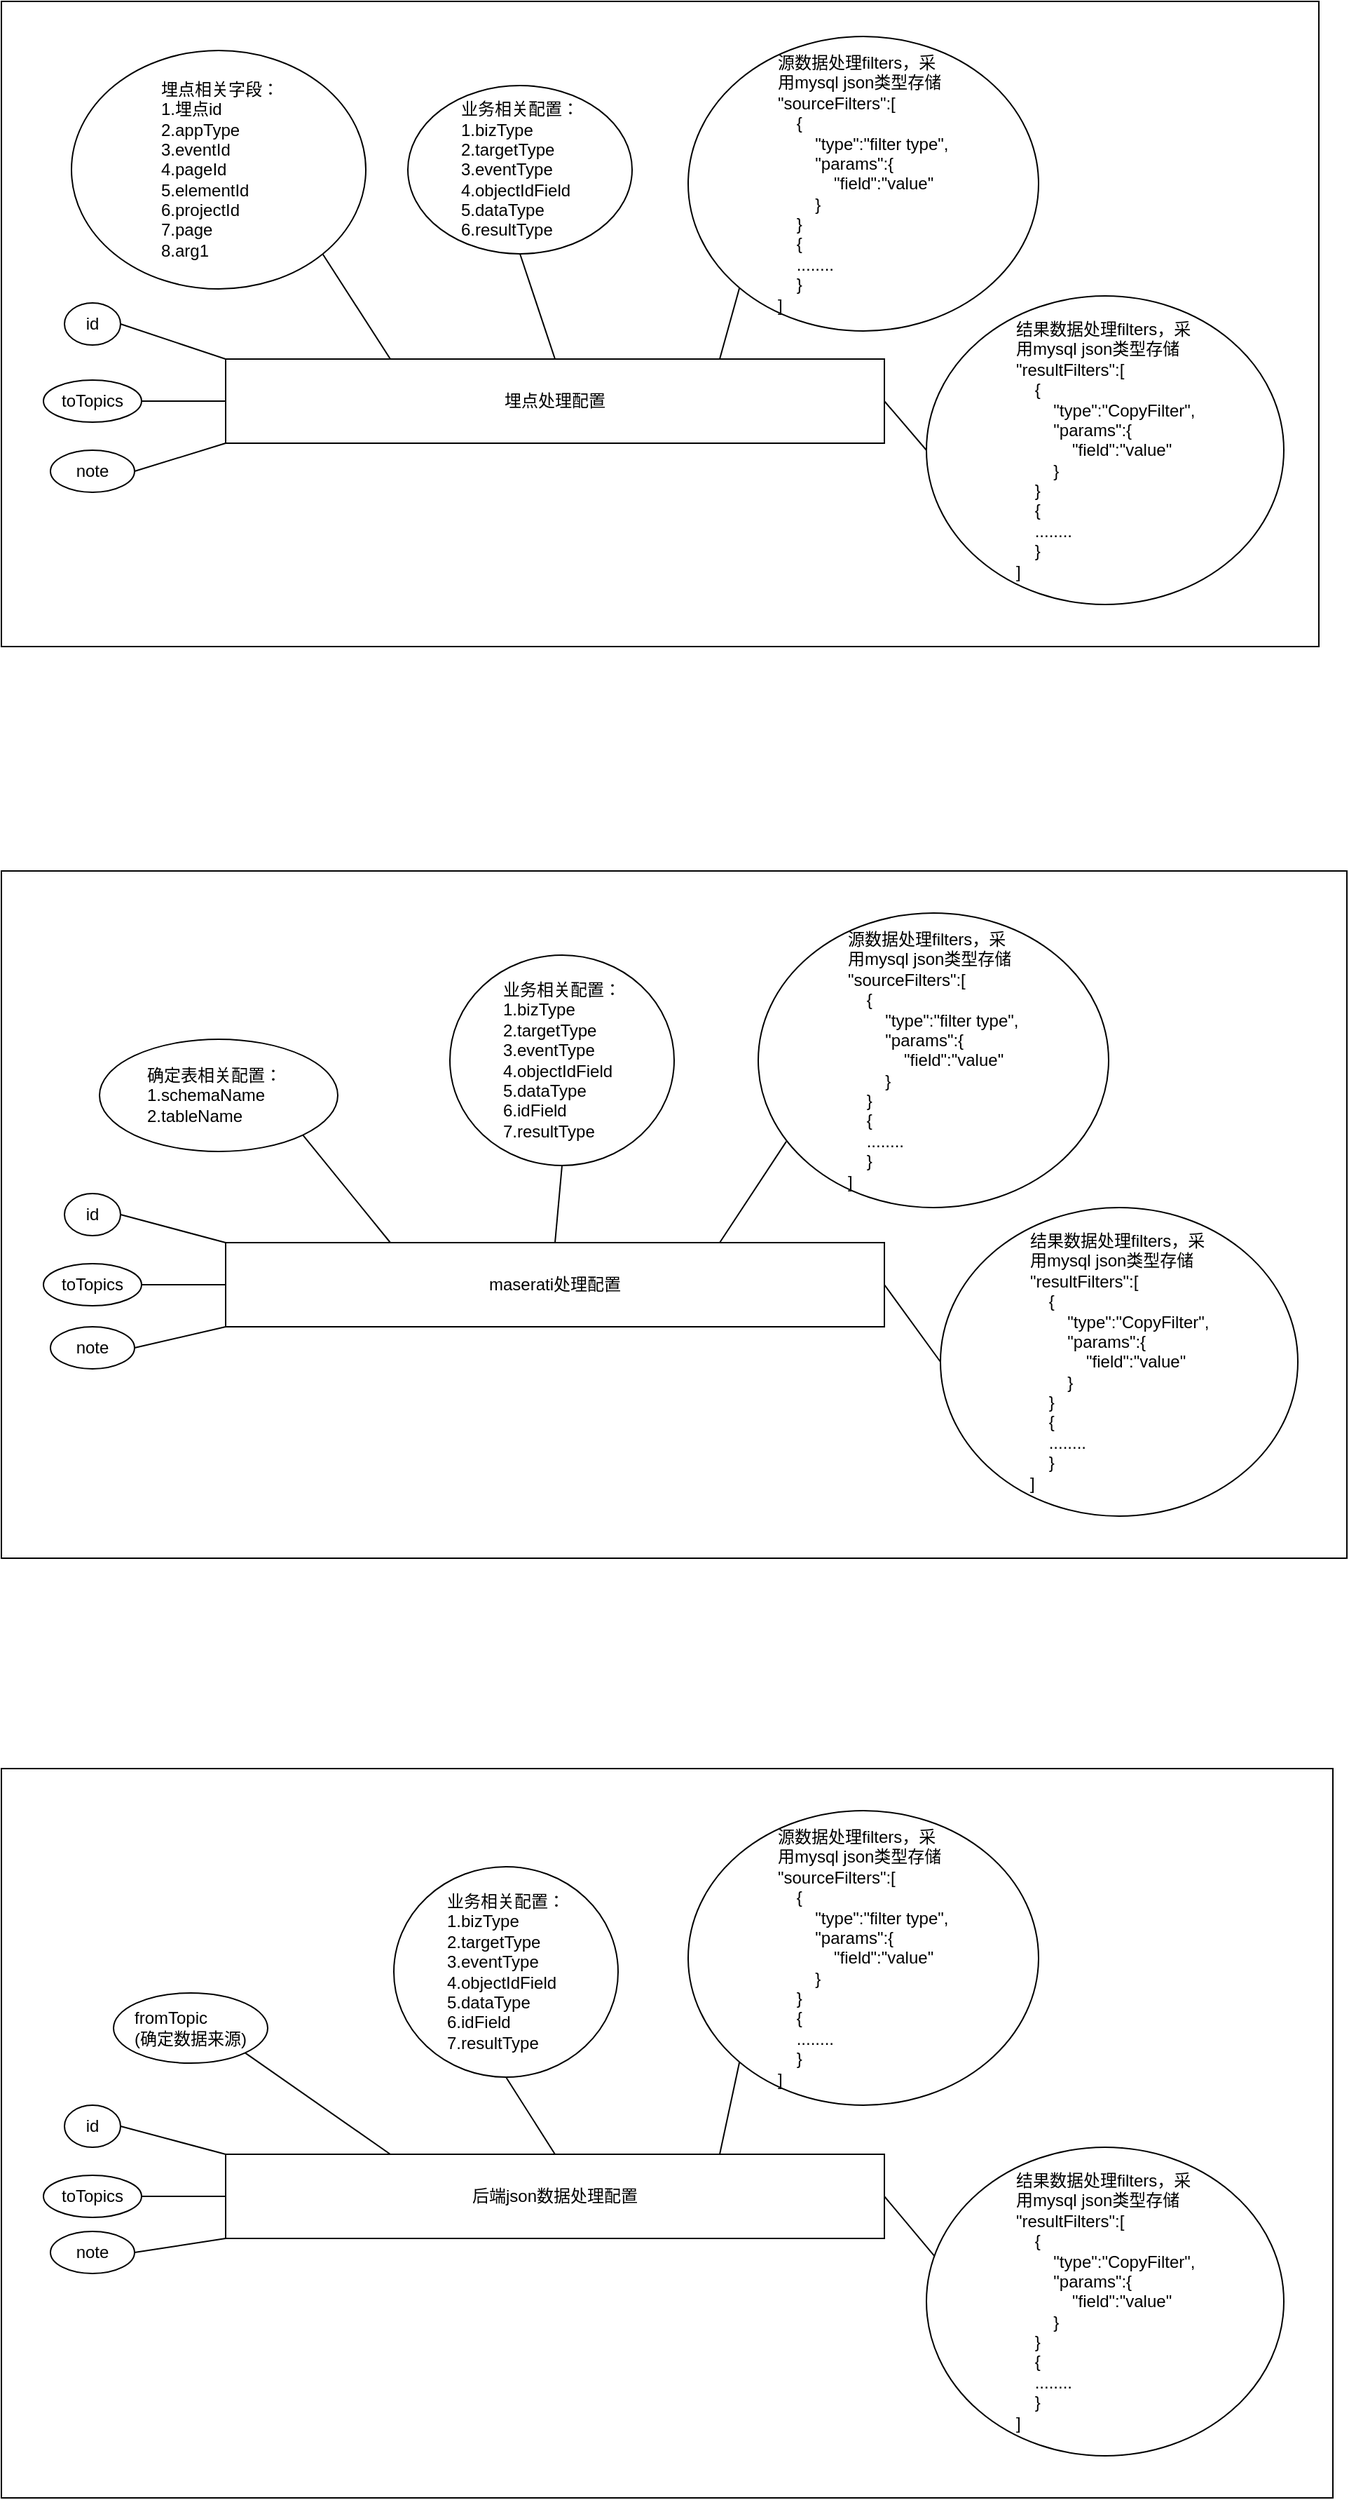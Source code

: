 <mxfile version="13.7.9" type="github">
  <diagram id="R2lEEEUBdFMjLlhIrx00" name="Page-1">
    <mxGraphModel dx="1426" dy="825" grid="1" gridSize="10" guides="1" tooltips="1" connect="1" arrows="1" fold="1" page="1" pageScale="1" pageWidth="850" pageHeight="1100" math="0" shadow="0" extFonts="Permanent Marker^https://fonts.googleapis.com/css?family=Permanent+Marker">
      <root>
        <mxCell id="0" />
        <mxCell id="1" parent="0" />
        <mxCell id="MYoXy8F3OLypVtrj_-tT-12" value="" style="rounded=0;whiteSpace=wrap;html=1;align=left;" parent="1" vertex="1">
          <mxGeometry x="40" y="180" width="940" height="460" as="geometry" />
        </mxCell>
        <mxCell id="MYoXy8F3OLypVtrj_-tT-7" style="rounded=0;orthogonalLoop=1;jettySize=auto;html=1;exitX=0;exitY=0.5;exitDx=0;exitDy=0;entryX=1;entryY=0.5;entryDx=0;entryDy=0;endArrow=none;endFill=0;" parent="1" source="MYoXy8F3OLypVtrj_-tT-1" target="MYoXy8F3OLypVtrj_-tT-4" edge="1">
          <mxGeometry relative="1" as="geometry" />
        </mxCell>
        <mxCell id="MYoXy8F3OLypVtrj_-tT-10" style="edgeStyle=none;rounded=0;orthogonalLoop=1;jettySize=auto;html=1;exitX=0.25;exitY=0;exitDx=0;exitDy=0;entryX=1;entryY=1;entryDx=0;entryDy=0;endArrow=none;endFill=0;" parent="1" source="MYoXy8F3OLypVtrj_-tT-1" target="MYoXy8F3OLypVtrj_-tT-3" edge="1">
          <mxGeometry relative="1" as="geometry" />
        </mxCell>
        <mxCell id="MYoXy8F3OLypVtrj_-tT-11" style="edgeStyle=none;rounded=0;orthogonalLoop=1;jettySize=auto;html=1;exitX=0.75;exitY=0;exitDx=0;exitDy=0;entryX=0;entryY=1;entryDx=0;entryDy=0;endArrow=none;endFill=0;" parent="1" source="MYoXy8F3OLypVtrj_-tT-1" target="MYoXy8F3OLypVtrj_-tT-5" edge="1">
          <mxGeometry relative="1" as="geometry" />
        </mxCell>
        <mxCell id="MYoXy8F3OLypVtrj_-tT-26" style="edgeStyle=none;rounded=0;orthogonalLoop=1;jettySize=auto;html=1;exitX=0;exitY=1;exitDx=0;exitDy=0;entryX=1;entryY=0.5;entryDx=0;entryDy=0;endArrow=none;endFill=0;" parent="1" source="MYoXy8F3OLypVtrj_-tT-1" target="MYoXy8F3OLypVtrj_-tT-25" edge="1">
          <mxGeometry relative="1" as="geometry" />
        </mxCell>
        <mxCell id="MYoXy8F3OLypVtrj_-tT-30" style="edgeStyle=none;rounded=0;orthogonalLoop=1;jettySize=auto;html=1;exitX=1;exitY=0.5;exitDx=0;exitDy=0;entryX=0;entryY=0.5;entryDx=0;entryDy=0;endArrow=none;endFill=0;" parent="1" source="MYoXy8F3OLypVtrj_-tT-1" target="MYoXy8F3OLypVtrj_-tT-29" edge="1">
          <mxGeometry relative="1" as="geometry" />
        </mxCell>
        <mxCell id="MYoXy8F3OLypVtrj_-tT-64" style="edgeStyle=none;rounded=0;orthogonalLoop=1;jettySize=auto;html=1;exitX=0.5;exitY=0;exitDx=0;exitDy=0;entryX=0.5;entryY=1;entryDx=0;entryDy=0;endArrow=none;endFill=0;" parent="1" source="MYoXy8F3OLypVtrj_-tT-1" target="MYoXy8F3OLypVtrj_-tT-63" edge="1">
          <mxGeometry relative="1" as="geometry" />
        </mxCell>
        <mxCell id="MYoXy8F3OLypVtrj_-tT-1" value="埋点处理配置" style="rounded=0;whiteSpace=wrap;html=1;" parent="1" vertex="1">
          <mxGeometry x="200" y="435" width="470" height="60" as="geometry" />
        </mxCell>
        <mxCell id="MYoXy8F3OLypVtrj_-tT-2" value="id" style="ellipse;whiteSpace=wrap;html=1;" parent="1" vertex="1">
          <mxGeometry x="85" y="395" width="40" height="30" as="geometry" />
        </mxCell>
        <mxCell id="MYoXy8F3OLypVtrj_-tT-3" value="埋点相关字段：&lt;br&gt;1.埋点id&lt;br&gt;2.appType&lt;br&gt;3.eventId&lt;br&gt;4.pageId&lt;br&gt;5.elementId&lt;br&gt;6.projectId&lt;br&gt;7.page&lt;br&gt;8.arg1" style="ellipse;whiteSpace=wrap;html=1;align=left;spacingTop=0;spacing=64;" parent="1" vertex="1">
          <mxGeometry x="90" y="215" width="210" height="170" as="geometry" />
        </mxCell>
        <mxCell id="MYoXy8F3OLypVtrj_-tT-4" value="toTopics" style="ellipse;whiteSpace=wrap;html=1;" parent="1" vertex="1">
          <mxGeometry x="70" y="450" width="70" height="30" as="geometry" />
        </mxCell>
        <mxCell id="MYoXy8F3OLypVtrj_-tT-5" value="源数据处理filters，采用mysql json类型存储&lt;br&gt;&quot;sourceFilters&quot;:[&lt;br&gt;&amp;nbsp; &amp;nbsp; {&lt;br&gt;&amp;nbsp; &amp;nbsp; &amp;nbsp; &amp;nbsp; &quot;type&quot;:&quot;filter type&quot;,&lt;br&gt;&amp;nbsp; &amp;nbsp; &amp;nbsp; &amp;nbsp; &quot;params&quot;:{&lt;br&gt;&amp;nbsp; &amp;nbsp; &amp;nbsp; &amp;nbsp; &amp;nbsp; &amp;nbsp; &quot;field&quot;:&quot;value&quot;&lt;br&gt;&amp;nbsp; &amp;nbsp; &amp;nbsp; &amp;nbsp; }&lt;br&gt;&amp;nbsp; &amp;nbsp; }&lt;br&gt;&amp;nbsp; &amp;nbsp; {&lt;br&gt;&amp;nbsp; &amp;nbsp; ........&lt;br&gt;&amp;nbsp; &amp;nbsp; }&lt;br&gt;]" style="ellipse;whiteSpace=wrap;html=1;align=left;spacingTop=0;spacing=64;" parent="1" vertex="1">
          <mxGeometry x="530" y="205" width="250" height="210" as="geometry" />
        </mxCell>
        <mxCell id="MYoXy8F3OLypVtrj_-tT-6" value="" style="endArrow=none;html=1;entryX=1;entryY=0.5;entryDx=0;entryDy=0;exitX=0;exitY=0;exitDx=0;exitDy=0;" parent="1" source="MYoXy8F3OLypVtrj_-tT-1" target="MYoXy8F3OLypVtrj_-tT-2" edge="1">
          <mxGeometry width="50" height="50" relative="1" as="geometry">
            <mxPoint x="590" y="560" as="sourcePoint" />
            <mxPoint x="640" y="510" as="targetPoint" />
          </mxGeometry>
        </mxCell>
        <mxCell id="MYoXy8F3OLypVtrj_-tT-25" value="note" style="ellipse;whiteSpace=wrap;html=1;" parent="1" vertex="1">
          <mxGeometry x="75" y="500" width="60" height="30" as="geometry" />
        </mxCell>
        <mxCell id="MYoXy8F3OLypVtrj_-tT-29" value="结果数据处理filters，采用mysql json类型存储&lt;br&gt;&quot;resultFilters&quot;:[&lt;br&gt;&amp;nbsp; &amp;nbsp; {&lt;br&gt;&amp;nbsp; &amp;nbsp; &amp;nbsp; &amp;nbsp; &quot;type&quot;:&quot;CopyFilter&quot;,&lt;br&gt;&amp;nbsp; &amp;nbsp; &amp;nbsp; &amp;nbsp; &quot;params&quot;:{&lt;br&gt;&amp;nbsp; &amp;nbsp; &amp;nbsp; &amp;nbsp; &amp;nbsp; &amp;nbsp; &quot;field&quot;:&quot;value&quot;&lt;br&gt;&amp;nbsp; &amp;nbsp; &amp;nbsp; &amp;nbsp; }&lt;br&gt;&amp;nbsp; &amp;nbsp; }&lt;br&gt;&amp;nbsp; &amp;nbsp; {&lt;br&gt;&amp;nbsp; &amp;nbsp; ........&lt;br&gt;&amp;nbsp; &amp;nbsp; }&lt;br&gt;]" style="ellipse;whiteSpace=wrap;html=1;align=left;spacingTop=0;spacing=64;" parent="1" vertex="1">
          <mxGeometry x="700" y="390" width="255" height="220" as="geometry" />
        </mxCell>
        <mxCell id="MYoXy8F3OLypVtrj_-tT-31" value="" style="rounded=0;whiteSpace=wrap;html=1;align=left;" parent="1" vertex="1">
          <mxGeometry x="40" y="800" width="960" height="490" as="geometry" />
        </mxCell>
        <mxCell id="MYoXy8F3OLypVtrj_-tT-32" style="rounded=0;orthogonalLoop=1;jettySize=auto;html=1;exitX=0;exitY=0.5;exitDx=0;exitDy=0;entryX=1;entryY=0.5;entryDx=0;entryDy=0;endArrow=none;endFill=0;" parent="1" source="MYoXy8F3OLypVtrj_-tT-37" target="MYoXy8F3OLypVtrj_-tT-40" edge="1">
          <mxGeometry relative="1" as="geometry" />
        </mxCell>
        <mxCell id="MYoXy8F3OLypVtrj_-tT-33" style="edgeStyle=none;rounded=0;orthogonalLoop=1;jettySize=auto;html=1;exitX=0.25;exitY=0;exitDx=0;exitDy=0;entryX=1;entryY=1;entryDx=0;entryDy=0;endArrow=none;endFill=0;" parent="1" source="MYoXy8F3OLypVtrj_-tT-37" target="MYoXy8F3OLypVtrj_-tT-39" edge="1">
          <mxGeometry relative="1" as="geometry" />
        </mxCell>
        <mxCell id="MYoXy8F3OLypVtrj_-tT-34" style="edgeStyle=none;rounded=0;orthogonalLoop=1;jettySize=auto;html=1;exitX=0.75;exitY=0;exitDx=0;exitDy=0;entryX=0.08;entryY=0.776;entryDx=0;entryDy=0;endArrow=none;endFill=0;entryPerimeter=0;" parent="1" source="MYoXy8F3OLypVtrj_-tT-37" target="MYoXy8F3OLypVtrj_-tT-41" edge="1">
          <mxGeometry relative="1" as="geometry" />
        </mxCell>
        <mxCell id="MYoXy8F3OLypVtrj_-tT-35" style="edgeStyle=none;rounded=0;orthogonalLoop=1;jettySize=auto;html=1;exitX=0;exitY=1;exitDx=0;exitDy=0;entryX=1;entryY=0.5;entryDx=0;entryDy=0;endArrow=none;endFill=0;" parent="1" source="MYoXy8F3OLypVtrj_-tT-37" target="MYoXy8F3OLypVtrj_-tT-45" edge="1">
          <mxGeometry relative="1" as="geometry" />
        </mxCell>
        <mxCell id="MYoXy8F3OLypVtrj_-tT-36" style="edgeStyle=none;rounded=0;orthogonalLoop=1;jettySize=auto;html=1;exitX=1;exitY=0.5;exitDx=0;exitDy=0;entryX=0;entryY=0.5;entryDx=0;entryDy=0;endArrow=none;endFill=0;" parent="1" source="MYoXy8F3OLypVtrj_-tT-37" target="MYoXy8F3OLypVtrj_-tT-46" edge="1">
          <mxGeometry relative="1" as="geometry" />
        </mxCell>
        <mxCell id="MYoXy8F3OLypVtrj_-tT-66" style="edgeStyle=none;rounded=0;orthogonalLoop=1;jettySize=auto;html=1;exitX=0.5;exitY=0;exitDx=0;exitDy=0;entryX=0.5;entryY=1;entryDx=0;entryDy=0;endArrow=none;endFill=0;" parent="1" source="MYoXy8F3OLypVtrj_-tT-37" target="MYoXy8F3OLypVtrj_-tT-65" edge="1">
          <mxGeometry relative="1" as="geometry" />
        </mxCell>
        <mxCell id="MYoXy8F3OLypVtrj_-tT-37" value="maserati处理配置" style="rounded=0;whiteSpace=wrap;html=1;" parent="1" vertex="1">
          <mxGeometry x="200" y="1065" width="470" height="60" as="geometry" />
        </mxCell>
        <mxCell id="MYoXy8F3OLypVtrj_-tT-38" value="id" style="ellipse;whiteSpace=wrap;html=1;" parent="1" vertex="1">
          <mxGeometry x="85" y="1030" width="40" height="30" as="geometry" />
        </mxCell>
        <mxCell id="MYoXy8F3OLypVtrj_-tT-39" value="确定表相关配置：&lt;br&gt;1.schemaName&lt;br&gt;2.tableName" style="ellipse;whiteSpace=wrap;html=1;align=left;spacingTop=0;spacing=34;" parent="1" vertex="1">
          <mxGeometry x="110" y="920" width="170" height="80" as="geometry" />
        </mxCell>
        <mxCell id="MYoXy8F3OLypVtrj_-tT-40" value="toTopics" style="ellipse;whiteSpace=wrap;html=1;" parent="1" vertex="1">
          <mxGeometry x="70" y="1080" width="70" height="30" as="geometry" />
        </mxCell>
        <mxCell id="MYoXy8F3OLypVtrj_-tT-41" value="源数据处理filters，采用mysql json类型存储&lt;br&gt;&quot;sourceFilters&quot;:[&lt;br&gt;&amp;nbsp; &amp;nbsp; {&lt;br&gt;&amp;nbsp; &amp;nbsp; &amp;nbsp; &amp;nbsp; &quot;type&quot;:&quot;filter type&quot;,&lt;br&gt;&amp;nbsp; &amp;nbsp; &amp;nbsp; &amp;nbsp; &quot;params&quot;:{&lt;br&gt;&amp;nbsp; &amp;nbsp; &amp;nbsp; &amp;nbsp; &amp;nbsp; &amp;nbsp; &quot;field&quot;:&quot;value&quot;&lt;br&gt;&amp;nbsp; &amp;nbsp; &amp;nbsp; &amp;nbsp; }&lt;br&gt;&amp;nbsp; &amp;nbsp; }&lt;br&gt;&amp;nbsp; &amp;nbsp; {&lt;br&gt;&amp;nbsp; &amp;nbsp; ........&lt;br&gt;&amp;nbsp; &amp;nbsp; }&lt;br&gt;]" style="ellipse;whiteSpace=wrap;html=1;align=left;spacingTop=0;spacing=64;" parent="1" vertex="1">
          <mxGeometry x="580" y="830" width="250" height="210" as="geometry" />
        </mxCell>
        <mxCell id="MYoXy8F3OLypVtrj_-tT-42" value="" style="endArrow=none;html=1;entryX=1;entryY=0.5;entryDx=0;entryDy=0;exitX=0;exitY=0;exitDx=0;exitDy=0;" parent="1" source="MYoXy8F3OLypVtrj_-tT-37" target="MYoXy8F3OLypVtrj_-tT-38" edge="1">
          <mxGeometry width="50" height="50" relative="1" as="geometry">
            <mxPoint x="590" y="1190" as="sourcePoint" />
            <mxPoint x="640" y="1140" as="targetPoint" />
          </mxGeometry>
        </mxCell>
        <mxCell id="MYoXy8F3OLypVtrj_-tT-45" value="note" style="ellipse;whiteSpace=wrap;html=1;" parent="1" vertex="1">
          <mxGeometry x="75" y="1125" width="60" height="30" as="geometry" />
        </mxCell>
        <mxCell id="MYoXy8F3OLypVtrj_-tT-46" value="结果数据处理filters，采用mysql json类型存储&lt;br&gt;&quot;resultFilters&quot;:[&lt;br&gt;&amp;nbsp; &amp;nbsp; {&lt;br&gt;&amp;nbsp; &amp;nbsp; &amp;nbsp; &amp;nbsp; &quot;type&quot;:&quot;CopyFilter&quot;,&lt;br&gt;&amp;nbsp; &amp;nbsp; &amp;nbsp; &amp;nbsp; &quot;params&quot;:{&lt;br&gt;&amp;nbsp; &amp;nbsp; &amp;nbsp; &amp;nbsp; &amp;nbsp; &amp;nbsp; &quot;field&quot;:&quot;value&quot;&lt;br&gt;&amp;nbsp; &amp;nbsp; &amp;nbsp; &amp;nbsp; }&lt;br&gt;&amp;nbsp; &amp;nbsp; }&lt;br&gt;&amp;nbsp; &amp;nbsp; {&lt;br&gt;&amp;nbsp; &amp;nbsp; ........&lt;br&gt;&amp;nbsp; &amp;nbsp; }&lt;br&gt;]" style="ellipse;whiteSpace=wrap;html=1;align=left;spacingTop=0;spacing=64;" parent="1" vertex="1">
          <mxGeometry x="710" y="1040" width="255" height="220" as="geometry" />
        </mxCell>
        <mxCell id="MYoXy8F3OLypVtrj_-tT-47" value="" style="rounded=0;whiteSpace=wrap;html=1;align=left;" parent="1" vertex="1">
          <mxGeometry x="40" y="1440" width="950" height="520" as="geometry" />
        </mxCell>
        <mxCell id="MYoXy8F3OLypVtrj_-tT-48" style="rounded=0;orthogonalLoop=1;jettySize=auto;html=1;exitX=0;exitY=0.5;exitDx=0;exitDy=0;entryX=1;entryY=0.5;entryDx=0;entryDy=0;endArrow=none;endFill=0;" parent="1" source="MYoXy8F3OLypVtrj_-tT-53" target="MYoXy8F3OLypVtrj_-tT-56" edge="1">
          <mxGeometry relative="1" as="geometry" />
        </mxCell>
        <mxCell id="MYoXy8F3OLypVtrj_-tT-49" style="edgeStyle=none;rounded=0;orthogonalLoop=1;jettySize=auto;html=1;exitX=0.25;exitY=0;exitDx=0;exitDy=0;entryX=1;entryY=1;entryDx=0;entryDy=0;endArrow=none;endFill=0;" parent="1" source="MYoXy8F3OLypVtrj_-tT-53" target="MYoXy8F3OLypVtrj_-tT-55" edge="1">
          <mxGeometry relative="1" as="geometry" />
        </mxCell>
        <mxCell id="MYoXy8F3OLypVtrj_-tT-50" style="edgeStyle=none;rounded=0;orthogonalLoop=1;jettySize=auto;html=1;exitX=0.75;exitY=0;exitDx=0;exitDy=0;entryX=0;entryY=1;entryDx=0;entryDy=0;endArrow=none;endFill=0;" parent="1" source="MYoXy8F3OLypVtrj_-tT-53" target="MYoXy8F3OLypVtrj_-tT-57" edge="1">
          <mxGeometry relative="1" as="geometry" />
        </mxCell>
        <mxCell id="MYoXy8F3OLypVtrj_-tT-51" style="edgeStyle=none;rounded=0;orthogonalLoop=1;jettySize=auto;html=1;exitX=0;exitY=1;exitDx=0;exitDy=0;entryX=1;entryY=0.5;entryDx=0;entryDy=0;endArrow=none;endFill=0;" parent="1" source="MYoXy8F3OLypVtrj_-tT-53" target="MYoXy8F3OLypVtrj_-tT-61" edge="1">
          <mxGeometry relative="1" as="geometry" />
        </mxCell>
        <mxCell id="MYoXy8F3OLypVtrj_-tT-52" style="edgeStyle=none;rounded=0;orthogonalLoop=1;jettySize=auto;html=1;exitX=1;exitY=0.5;exitDx=0;exitDy=0;entryX=0.024;entryY=0.355;entryDx=0;entryDy=0;endArrow=none;endFill=0;entryPerimeter=0;" parent="1" source="MYoXy8F3OLypVtrj_-tT-53" target="MYoXy8F3OLypVtrj_-tT-62" edge="1">
          <mxGeometry relative="1" as="geometry" />
        </mxCell>
        <mxCell id="MYoXy8F3OLypVtrj_-tT-68" style="edgeStyle=none;rounded=0;orthogonalLoop=1;jettySize=auto;html=1;exitX=0.5;exitY=0;exitDx=0;exitDy=0;entryX=0.5;entryY=1;entryDx=0;entryDy=0;endArrow=none;endFill=0;" parent="1" source="MYoXy8F3OLypVtrj_-tT-53" target="MYoXy8F3OLypVtrj_-tT-67" edge="1">
          <mxGeometry relative="1" as="geometry" />
        </mxCell>
        <mxCell id="MYoXy8F3OLypVtrj_-tT-53" value="后端json数据处理配置" style="rounded=0;whiteSpace=wrap;html=1;" parent="1" vertex="1">
          <mxGeometry x="200" y="1715" width="470" height="60" as="geometry" />
        </mxCell>
        <mxCell id="MYoXy8F3OLypVtrj_-tT-54" value="id" style="ellipse;whiteSpace=wrap;html=1;" parent="1" vertex="1">
          <mxGeometry x="85" y="1680" width="40" height="30" as="geometry" />
        </mxCell>
        <mxCell id="MYoXy8F3OLypVtrj_-tT-55" value="fromTopic&lt;br&gt;(确定数据来源)" style="ellipse;whiteSpace=wrap;html=1;align=left;spacingTop=0;spacing=15;" parent="1" vertex="1">
          <mxGeometry x="120" y="1600" width="110" height="50" as="geometry" />
        </mxCell>
        <mxCell id="MYoXy8F3OLypVtrj_-tT-56" value="toTopics" style="ellipse;whiteSpace=wrap;html=1;" parent="1" vertex="1">
          <mxGeometry x="70" y="1730" width="70" height="30" as="geometry" />
        </mxCell>
        <mxCell id="MYoXy8F3OLypVtrj_-tT-57" value="源数据处理filters，采用mysql json类型存储&lt;br&gt;&quot;sourceFilters&quot;:[&lt;br&gt;&amp;nbsp; &amp;nbsp; {&lt;br&gt;&amp;nbsp; &amp;nbsp; &amp;nbsp; &amp;nbsp; &quot;type&quot;:&quot;filter type&quot;,&lt;br&gt;&amp;nbsp; &amp;nbsp; &amp;nbsp; &amp;nbsp; &quot;params&quot;:{&lt;br&gt;&amp;nbsp; &amp;nbsp; &amp;nbsp; &amp;nbsp; &amp;nbsp; &amp;nbsp; &quot;field&quot;:&quot;value&quot;&lt;br&gt;&amp;nbsp; &amp;nbsp; &amp;nbsp; &amp;nbsp; }&lt;br&gt;&amp;nbsp; &amp;nbsp; }&lt;br&gt;&amp;nbsp; &amp;nbsp; {&lt;br&gt;&amp;nbsp; &amp;nbsp; ........&lt;br&gt;&amp;nbsp; &amp;nbsp; }&lt;br&gt;]" style="ellipse;whiteSpace=wrap;html=1;align=left;spacingTop=0;spacing=64;" parent="1" vertex="1">
          <mxGeometry x="530" y="1470" width="250" height="210" as="geometry" />
        </mxCell>
        <mxCell id="MYoXy8F3OLypVtrj_-tT-58" value="" style="endArrow=none;html=1;entryX=1;entryY=0.5;entryDx=0;entryDy=0;exitX=0;exitY=0;exitDx=0;exitDy=0;" parent="1" source="MYoXy8F3OLypVtrj_-tT-53" target="MYoXy8F3OLypVtrj_-tT-54" edge="1">
          <mxGeometry width="50" height="50" relative="1" as="geometry">
            <mxPoint x="590" y="1840" as="sourcePoint" />
            <mxPoint x="640" y="1790" as="targetPoint" />
          </mxGeometry>
        </mxCell>
        <mxCell id="MYoXy8F3OLypVtrj_-tT-61" value="note" style="ellipse;whiteSpace=wrap;html=1;" parent="1" vertex="1">
          <mxGeometry x="75" y="1770" width="60" height="30" as="geometry" />
        </mxCell>
        <mxCell id="MYoXy8F3OLypVtrj_-tT-62" value="结果数据处理filters，采用mysql json类型存储&lt;br&gt;&quot;resultFilters&quot;:[&lt;br&gt;&amp;nbsp; &amp;nbsp; {&lt;br&gt;&amp;nbsp; &amp;nbsp; &amp;nbsp; &amp;nbsp; &quot;type&quot;:&quot;CopyFilter&quot;,&lt;br&gt;&amp;nbsp; &amp;nbsp; &amp;nbsp; &amp;nbsp; &quot;params&quot;:{&lt;br&gt;&amp;nbsp; &amp;nbsp; &amp;nbsp; &amp;nbsp; &amp;nbsp; &amp;nbsp; &quot;field&quot;:&quot;value&quot;&lt;br&gt;&amp;nbsp; &amp;nbsp; &amp;nbsp; &amp;nbsp; }&lt;br&gt;&amp;nbsp; &amp;nbsp; }&lt;br&gt;&amp;nbsp; &amp;nbsp; {&lt;br&gt;&amp;nbsp; &amp;nbsp; ........&lt;br&gt;&amp;nbsp; &amp;nbsp; }&lt;br&gt;]" style="ellipse;whiteSpace=wrap;html=1;align=left;spacingTop=0;spacing=64;" parent="1" vertex="1">
          <mxGeometry x="700" y="1710" width="255" height="220" as="geometry" />
        </mxCell>
        <mxCell id="MYoXy8F3OLypVtrj_-tT-63" value="业务相关配置：&lt;br&gt;1.bizType&lt;br&gt;2.targetType&lt;br&gt;3.eventType&lt;br&gt;4.objectIdField&lt;br&gt;5.dataType&lt;br&gt;6.&lt;span style=&quot;text-align: center&quot;&gt;resultType&lt;/span&gt;" style="ellipse;whiteSpace=wrap;html=1;align=left;spacingTop=0;spacing=38;" parent="1" vertex="1">
          <mxGeometry x="330" y="240" width="160" height="120" as="geometry" />
        </mxCell>
        <mxCell id="MYoXy8F3OLypVtrj_-tT-65" value="业务相关配置：&lt;br&gt;1.bizType&lt;br&gt;2.targetType&lt;br&gt;3.eventType&lt;br&gt;4.objectIdField&lt;br&gt;5.dataType&lt;br&gt;6.idField&lt;br&gt;7.&lt;span style=&quot;text-align: center&quot;&gt;resultType&lt;/span&gt;" style="ellipse;whiteSpace=wrap;html=1;align=left;spacingTop=0;spacing=38;" parent="1" vertex="1">
          <mxGeometry x="360" y="860" width="160" height="150" as="geometry" />
        </mxCell>
        <mxCell id="MYoXy8F3OLypVtrj_-tT-67" value="业务相关配置：&lt;br&gt;1.bizType&lt;br&gt;2.targetType&lt;br&gt;3.eventType&lt;br&gt;4.objectIdField&lt;br&gt;5.dataType&lt;br&gt;6.idField&lt;br&gt;7.&lt;span style=&quot;text-align: center&quot;&gt;resultType&lt;/span&gt;" style="ellipse;whiteSpace=wrap;html=1;align=left;spacingTop=0;spacing=38;" parent="1" vertex="1">
          <mxGeometry x="320" y="1510" width="160" height="150" as="geometry" />
        </mxCell>
      </root>
    </mxGraphModel>
  </diagram>
</mxfile>
